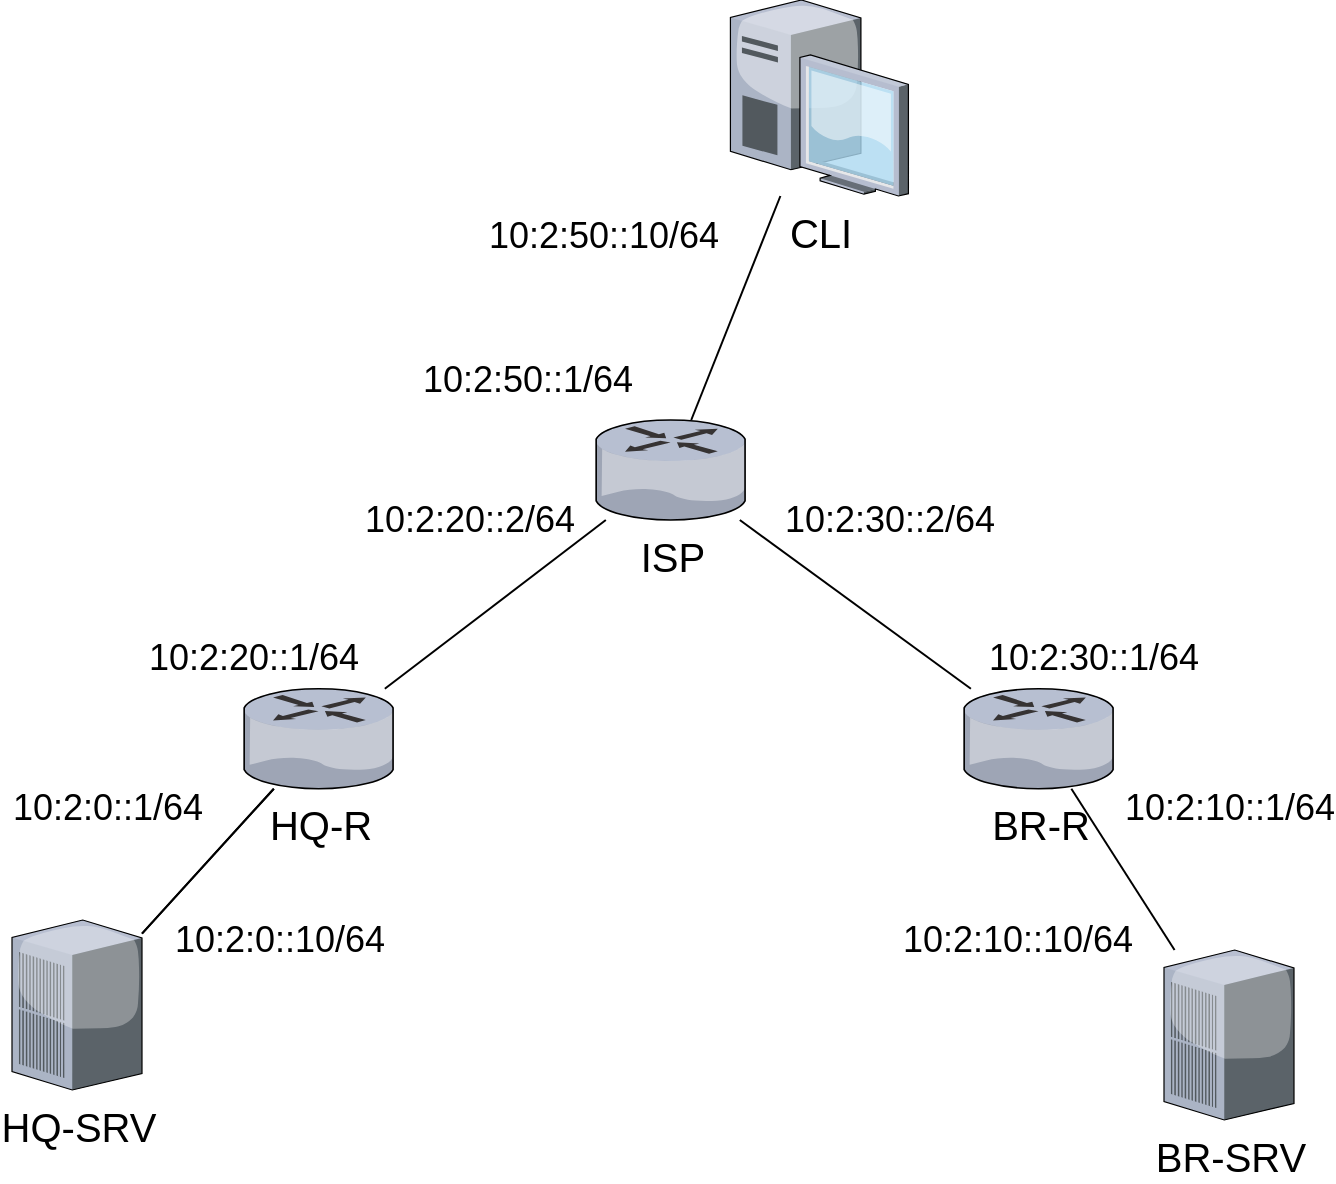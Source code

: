 <mxfile version="22.0.3" type="device" pages="2">
  <diagram name="L3_ipv4" id="QHI2wG_SmAjSJa1uvpb2">
    <mxGraphModel dx="780" dy="1648" grid="1" gridSize="10" guides="1" tooltips="1" connect="1" arrows="1" fold="1" page="1" pageScale="1" pageWidth="827" pageHeight="1169" math="0" shadow="0">
      <root>
        <mxCell id="0" />
        <mxCell id="1" parent="0" />
        <mxCell id="QvThEOlUofjryzmRIjSC-2" value="&lt;font style=&quot;font-size: 20px;&quot;&gt;HQ-R&lt;/font&gt;" style="verticalLabelPosition=bottom;sketch=0;aspect=fixed;html=1;verticalAlign=top;strokeColor=none;align=center;outlineConnect=0;shape=mxgraph.citrix.router;" parent="1" vertex="1">
          <mxGeometry x="200" y="304.38" width="75.34" height="50" as="geometry" />
        </mxCell>
        <mxCell id="QvThEOlUofjryzmRIjSC-3" value="&lt;font style=&quot;font-size: 20px;&quot;&gt;BR-R&lt;/font&gt;" style="verticalLabelPosition=bottom;sketch=0;aspect=fixed;html=1;verticalAlign=top;strokeColor=none;align=center;outlineConnect=0;shape=mxgraph.citrix.router;" parent="1" vertex="1">
          <mxGeometry x="560" y="304.38" width="75.34" height="50" as="geometry" />
        </mxCell>
        <mxCell id="QvThEOlUofjryzmRIjSC-4" value="&lt;span style=&quot;font-size: 20px;&quot;&gt;ISP&lt;/span&gt;" style="verticalLabelPosition=bottom;sketch=0;aspect=fixed;html=1;verticalAlign=top;strokeColor=none;align=center;outlineConnect=0;shape=mxgraph.citrix.router;" parent="1" vertex="1">
          <mxGeometry x="376" y="170" width="75.34" height="50" as="geometry" />
        </mxCell>
        <mxCell id="QvThEOlUofjryzmRIjSC-5" value="" style="endArrow=none;html=1;rounded=0;" parent="1" source="QvThEOlUofjryzmRIjSC-2" target="QvThEOlUofjryzmRIjSC-4" edge="1">
          <mxGeometry width="50" height="50" relative="1" as="geometry">
            <mxPoint x="240" y="320" as="sourcePoint" />
            <mxPoint x="290" y="270" as="targetPoint" />
          </mxGeometry>
        </mxCell>
        <mxCell id="QvThEOlUofjryzmRIjSC-6" value="" style="endArrow=none;html=1;rounded=0;" parent="1" source="QvThEOlUofjryzmRIjSC-4" target="QvThEOlUofjryzmRIjSC-3" edge="1">
          <mxGeometry width="50" height="50" relative="1" as="geometry">
            <mxPoint x="214" y="400" as="sourcePoint" />
            <mxPoint x="397" y="230" as="targetPoint" />
          </mxGeometry>
        </mxCell>
        <mxCell id="QvThEOlUofjryzmRIjSC-7" value="&lt;font style=&quot;font-size: 20px;&quot;&gt;CLI&lt;/font&gt;" style="verticalLabelPosition=bottom;sketch=0;aspect=fixed;html=1;verticalAlign=top;strokeColor=none;align=center;outlineConnect=0;shape=mxgraph.citrix.desktop;" parent="1" vertex="1">
          <mxGeometry x="443.21" y="-40" width="89" height="98" as="geometry" />
        </mxCell>
        <mxCell id="QvThEOlUofjryzmRIjSC-8" value="" style="endArrow=none;html=1;rounded=0;" parent="1" source="QvThEOlUofjryzmRIjSC-4" target="QvThEOlUofjryzmRIjSC-7" edge="1">
          <mxGeometry width="50" height="50" relative="1" as="geometry">
            <mxPoint x="214" y="400" as="sourcePoint" />
            <mxPoint x="400" y="60" as="targetPoint" />
          </mxGeometry>
        </mxCell>
        <mxCell id="QvThEOlUofjryzmRIjSC-9" value="&lt;font style=&quot;font-size: 20px;&quot;&gt;HQ-SRV&lt;/font&gt;" style="verticalLabelPosition=bottom;sketch=0;aspect=fixed;html=1;verticalAlign=top;strokeColor=none;align=center;outlineConnect=0;shape=mxgraph.citrix.pbx_server;" parent="1" vertex="1">
          <mxGeometry x="84" y="420" width="65" height="85" as="geometry" />
        </mxCell>
        <mxCell id="QvThEOlUofjryzmRIjSC-10" value="&lt;font style=&quot;font-size: 20px;&quot;&gt;BR-SRV&lt;/font&gt;" style="verticalLabelPosition=bottom;sketch=0;aspect=fixed;html=1;verticalAlign=top;strokeColor=none;align=center;outlineConnect=0;shape=mxgraph.citrix.pbx_server;" parent="1" vertex="1">
          <mxGeometry x="660" y="435" width="65" height="85" as="geometry" />
        </mxCell>
        <mxCell id="QvThEOlUofjryzmRIjSC-11" value="" style="endArrow=none;html=1;rounded=0;" parent="1" source="QvThEOlUofjryzmRIjSC-2" target="QvThEOlUofjryzmRIjSC-9" edge="1">
          <mxGeometry width="50" height="50" relative="1" as="geometry">
            <mxPoint x="214" y="314.38" as="sourcePoint" />
            <mxPoint x="397" y="144.38" as="targetPoint" />
          </mxGeometry>
        </mxCell>
        <mxCell id="QvThEOlUofjryzmRIjSC-12" value="" style="endArrow=none;html=1;rounded=0;" parent="1" source="QvThEOlUofjryzmRIjSC-2" target="QvThEOlUofjryzmRIjSC-9" edge="1">
          <mxGeometry width="50" height="50" relative="1" as="geometry">
            <mxPoint x="214" y="314.38" as="sourcePoint" />
            <mxPoint x="397" y="144.38" as="targetPoint" />
          </mxGeometry>
        </mxCell>
        <mxCell id="QvThEOlUofjryzmRIjSC-13" value="" style="endArrow=none;html=1;rounded=0;" parent="1" source="QvThEOlUofjryzmRIjSC-3" target="QvThEOlUofjryzmRIjSC-10" edge="1">
          <mxGeometry width="50" height="50" relative="1" as="geometry">
            <mxPoint x="227" y="364.38" as="sourcePoint" />
            <mxPoint x="135" y="477.38" as="targetPoint" />
          </mxGeometry>
        </mxCell>
        <mxCell id="dgzciGz6ZibT8Qy9OI75-1" value="&lt;font style=&quot;font-size: 18px;&quot;&gt;10:2:50::10/64&lt;/font&gt;" style="text;html=1;align=center;verticalAlign=middle;whiteSpace=wrap;rounded=0;" parent="1" vertex="1">
          <mxGeometry x="320" y="68" width="120" height="20" as="geometry" />
        </mxCell>
        <mxCell id="dgzciGz6ZibT8Qy9OI75-2" value="&lt;font style=&quot;font-size: 18px;&quot;&gt;10:2:50::1/64&lt;/font&gt;" style="text;html=1;align=center;verticalAlign=middle;whiteSpace=wrap;rounded=0;" parent="1" vertex="1">
          <mxGeometry x="282.13" y="140" width="120" height="20" as="geometry" />
        </mxCell>
        <mxCell id="dgzciGz6ZibT8Qy9OI75-3" value="&lt;font style=&quot;font-size: 18px;&quot;&gt;10:2:20::2/64&lt;/font&gt;" style="text;html=1;align=center;verticalAlign=middle;whiteSpace=wrap;rounded=0;" parent="1" vertex="1">
          <mxGeometry x="270" y="210" width="86" height="20" as="geometry" />
        </mxCell>
        <mxCell id="dgzciGz6ZibT8Qy9OI75-4" value="&lt;font style=&quot;font-size: 18px;&quot;&gt;10:2:20::1/64&lt;/font&gt;" style="text;html=1;align=center;verticalAlign=middle;whiteSpace=wrap;rounded=0;" parent="1" vertex="1">
          <mxGeometry x="160" y="279.38" width="90" height="20" as="geometry" />
        </mxCell>
        <mxCell id="dgzciGz6ZibT8Qy9OI75-5" value="&lt;font style=&quot;font-size: 18px;&quot;&gt;10:2:0::1/64&lt;br&gt;&lt;/font&gt;" style="text;html=1;align=center;verticalAlign=middle;whiteSpace=wrap;rounded=0;" parent="1" vertex="1">
          <mxGeometry x="84" y="354.38" width="96" height="20" as="geometry" />
        </mxCell>
        <mxCell id="dgzciGz6ZibT8Qy9OI75-6" value="&lt;font style=&quot;font-size: 18px;&quot;&gt;10:2:0::10/64&lt;/font&gt;" style="text;html=1;align=center;verticalAlign=middle;whiteSpace=wrap;rounded=0;" parent="1" vertex="1">
          <mxGeometry x="170" y="420" width="96" height="20" as="geometry" />
        </mxCell>
        <mxCell id="dgzciGz6ZibT8Qy9OI75-10" value="&lt;font style=&quot;font-size: 18px;&quot;&gt;10:2:30::2/64&lt;br&gt;&lt;/font&gt;" style="text;html=1;align=center;verticalAlign=middle;whiteSpace=wrap;rounded=0;" parent="1" vertex="1">
          <mxGeometry x="480.0" y="210" width="86" height="20" as="geometry" />
        </mxCell>
        <mxCell id="dgzciGz6ZibT8Qy9OI75-11" value="&lt;font style=&quot;font-size: 18px;&quot;&gt;10:2:30::1/64&lt;/font&gt;" style="text;html=1;align=center;verticalAlign=middle;whiteSpace=wrap;rounded=0;" parent="1" vertex="1">
          <mxGeometry x="580" y="279.38" width="90" height="20" as="geometry" />
        </mxCell>
        <mxCell id="dgzciGz6ZibT8Qy9OI75-12" value="&lt;font style=&quot;font-size: 18px;&quot;&gt;10:2:10::1/64&lt;/font&gt;" style="text;html=1;align=center;verticalAlign=middle;whiteSpace=wrap;rounded=0;" parent="1" vertex="1">
          <mxGeometry x="644.5" y="354.38" width="96" height="20" as="geometry" />
        </mxCell>
        <mxCell id="dgzciGz6ZibT8Qy9OI75-13" value="&lt;font style=&quot;font-size: 18px;&quot;&gt;10:2:10::10/64&lt;/font&gt;" style="text;html=1;align=center;verticalAlign=middle;whiteSpace=wrap;rounded=0;" parent="1" vertex="1">
          <mxGeometry x="539.34" y="420" width="96" height="20" as="geometry" />
        </mxCell>
      </root>
    </mxGraphModel>
  </diagram>
  <diagram name="L3_ipv6" id="WInyPKgaJW02d_bA8IZO">
    <mxGraphModel dx="712" dy="2004" grid="1" gridSize="10" guides="1" tooltips="1" connect="1" arrows="1" fold="1" page="1" pageScale="1" pageWidth="827" pageHeight="1169" math="0" shadow="0">
      <root>
        <mxCell id="1QlARo2vQX_YOkjekLif-0" />
        <mxCell id="1QlARo2vQX_YOkjekLif-1" parent="1QlARo2vQX_YOkjekLif-0" />
        <mxCell id="1QlARo2vQX_YOkjekLif-2" value="&lt;font style=&quot;font-size: 20px;&quot;&gt;HQ-R&lt;/font&gt;" style="verticalLabelPosition=bottom;sketch=0;aspect=fixed;html=1;verticalAlign=top;strokeColor=none;align=center;outlineConnect=0;shape=mxgraph.citrix.router;" vertex="1" parent="1QlARo2vQX_YOkjekLif-1">
          <mxGeometry x="200" y="304.38" width="75.34" height="50" as="geometry" />
        </mxCell>
        <mxCell id="1QlARo2vQX_YOkjekLif-3" value="&lt;font style=&quot;font-size: 20px;&quot;&gt;BR-R&lt;/font&gt;" style="verticalLabelPosition=bottom;sketch=0;aspect=fixed;html=1;verticalAlign=top;strokeColor=none;align=center;outlineConnect=0;shape=mxgraph.citrix.router;" vertex="1" parent="1QlARo2vQX_YOkjekLif-1">
          <mxGeometry x="560" y="304.38" width="75.34" height="50" as="geometry" />
        </mxCell>
        <mxCell id="1QlARo2vQX_YOkjekLif-4" value="&lt;span style=&quot;font-size: 20px;&quot;&gt;ISP&lt;/span&gt;" style="verticalLabelPosition=bottom;sketch=0;aspect=fixed;html=1;verticalAlign=top;strokeColor=none;align=center;outlineConnect=0;shape=mxgraph.citrix.router;" vertex="1" parent="1QlARo2vQX_YOkjekLif-1">
          <mxGeometry x="376" y="170" width="75.34" height="50" as="geometry" />
        </mxCell>
        <mxCell id="1QlARo2vQX_YOkjekLif-5" value="" style="endArrow=none;html=1;rounded=0;" edge="1" parent="1QlARo2vQX_YOkjekLif-1" source="1QlARo2vQX_YOkjekLif-2" target="1QlARo2vQX_YOkjekLif-4">
          <mxGeometry width="50" height="50" relative="1" as="geometry">
            <mxPoint x="240" y="320" as="sourcePoint" />
            <mxPoint x="290" y="270" as="targetPoint" />
          </mxGeometry>
        </mxCell>
        <mxCell id="1QlARo2vQX_YOkjekLif-6" value="" style="endArrow=none;html=1;rounded=0;" edge="1" parent="1QlARo2vQX_YOkjekLif-1" source="1QlARo2vQX_YOkjekLif-4" target="1QlARo2vQX_YOkjekLif-3">
          <mxGeometry width="50" height="50" relative="1" as="geometry">
            <mxPoint x="214" y="400" as="sourcePoint" />
            <mxPoint x="397" y="230" as="targetPoint" />
          </mxGeometry>
        </mxCell>
        <mxCell id="1QlARo2vQX_YOkjekLif-7" value="&lt;font style=&quot;font-size: 20px;&quot;&gt;CLI&lt;/font&gt;" style="verticalLabelPosition=bottom;sketch=0;aspect=fixed;html=1;verticalAlign=top;strokeColor=none;align=center;outlineConnect=0;shape=mxgraph.citrix.desktop;" vertex="1" parent="1QlARo2vQX_YOkjekLif-1">
          <mxGeometry x="369" y="-30" width="89" height="98" as="geometry" />
        </mxCell>
        <mxCell id="1QlARo2vQX_YOkjekLif-8" value="" style="endArrow=none;html=1;rounded=0;" edge="1" parent="1QlARo2vQX_YOkjekLif-1" source="1QlARo2vQX_YOkjekLif-4" target="1QlARo2vQX_YOkjekLif-7">
          <mxGeometry width="50" height="50" relative="1" as="geometry">
            <mxPoint x="214" y="400" as="sourcePoint" />
            <mxPoint x="397" y="230" as="targetPoint" />
          </mxGeometry>
        </mxCell>
        <mxCell id="1QlARo2vQX_YOkjekLif-9" value="&lt;font style=&quot;font-size: 20px;&quot;&gt;HQ-SRV&lt;/font&gt;" style="verticalLabelPosition=bottom;sketch=0;aspect=fixed;html=1;verticalAlign=top;strokeColor=none;align=center;outlineConnect=0;shape=mxgraph.citrix.pbx_server;" vertex="1" parent="1QlARo2vQX_YOkjekLif-1">
          <mxGeometry x="84" y="420" width="65" height="85" as="geometry" />
        </mxCell>
        <mxCell id="1QlARo2vQX_YOkjekLif-10" value="&lt;font style=&quot;font-size: 20px;&quot;&gt;BR-SRV&lt;/font&gt;" style="verticalLabelPosition=bottom;sketch=0;aspect=fixed;html=1;verticalAlign=top;strokeColor=none;align=center;outlineConnect=0;shape=mxgraph.citrix.pbx_server;" vertex="1" parent="1QlARo2vQX_YOkjekLif-1">
          <mxGeometry x="660" y="435" width="65" height="85" as="geometry" />
        </mxCell>
        <mxCell id="1QlARo2vQX_YOkjekLif-11" value="" style="endArrow=none;html=1;rounded=0;" edge="1" parent="1QlARo2vQX_YOkjekLif-1" source="1QlARo2vQX_YOkjekLif-2" target="1QlARo2vQX_YOkjekLif-9">
          <mxGeometry width="50" height="50" relative="1" as="geometry">
            <mxPoint x="214" y="314.38" as="sourcePoint" />
            <mxPoint x="397" y="144.38" as="targetPoint" />
          </mxGeometry>
        </mxCell>
        <mxCell id="1QlARo2vQX_YOkjekLif-12" value="" style="endArrow=none;html=1;rounded=0;" edge="1" parent="1QlARo2vQX_YOkjekLif-1" source="1QlARo2vQX_YOkjekLif-2" target="1QlARo2vQX_YOkjekLif-9">
          <mxGeometry width="50" height="50" relative="1" as="geometry">
            <mxPoint x="214" y="314.38" as="sourcePoint" />
            <mxPoint x="397" y="144.38" as="targetPoint" />
          </mxGeometry>
        </mxCell>
        <mxCell id="1QlARo2vQX_YOkjekLif-13" value="" style="endArrow=none;html=1;rounded=0;" edge="1" parent="1QlARo2vQX_YOkjekLif-1" source="1QlARo2vQX_YOkjekLif-3" target="1QlARo2vQX_YOkjekLif-10">
          <mxGeometry width="50" height="50" relative="1" as="geometry">
            <mxPoint x="227" y="364.38" as="sourcePoint" />
            <mxPoint x="135" y="477.38" as="targetPoint" />
          </mxGeometry>
        </mxCell>
        <mxCell id="1QlARo2vQX_YOkjekLif-14" value="" style="shape=cylinder3;whiteSpace=wrap;html=1;boundedLbl=1;backgroundOutline=1;size=5.621;rotation=90;" vertex="1" parent="1QlARo2vQX_YOkjekLif-1">
          <mxGeometry x="395.34" y="190" width="47.87" height="278.75" as="geometry" />
        </mxCell>
        <mxCell id="1QlARo2vQX_YOkjekLif-15" value="&lt;span style=&quot;font-size: 18px;&quot;&gt;192:168::5/64&lt;/span&gt;" style="text;html=1;align=center;verticalAlign=middle;whiteSpace=wrap;rounded=0;" vertex="1" parent="1QlARo2vQX_YOkjekLif-1">
          <mxGeometry x="275.34" y="68" width="120" height="20" as="geometry" />
        </mxCell>
        <mxCell id="1QlARo2vQX_YOkjekLif-16" value="&lt;span style=&quot;font-size: 18px;&quot;&gt;192:168::1/64&lt;/span&gt;" style="text;html=1;align=center;verticalAlign=middle;whiteSpace=wrap;rounded=0;" vertex="1" parent="1QlARo2vQX_YOkjekLif-1">
          <mxGeometry x="282.13" y="140" width="120" height="20" as="geometry" />
        </mxCell>
        <mxCell id="1QlARo2vQX_YOkjekLif-17" value="&lt;font style=&quot;font-size: 18px;&quot;&gt;2::1/126&lt;/font&gt;" style="text;html=1;align=center;verticalAlign=middle;whiteSpace=wrap;rounded=0;" vertex="1" parent="1QlARo2vQX_YOkjekLif-1">
          <mxGeometry x="300" y="210" width="76" height="20" as="geometry" />
        </mxCell>
        <mxCell id="1QlARo2vQX_YOkjekLif-18" value="&lt;font style=&quot;font-size: 18px;&quot;&gt;2::2/126&lt;/font&gt;" style="text;html=1;align=center;verticalAlign=middle;whiteSpace=wrap;rounded=0;" vertex="1" parent="1QlARo2vQX_YOkjekLif-1">
          <mxGeometry x="200" y="279.38" width="74.66" height="20" as="geometry" />
        </mxCell>
        <mxCell id="1QlARo2vQX_YOkjekLif-19" value="&lt;span style=&quot;font-size: 18px;&quot;&gt;20::1/122&lt;/span&gt;" style="text;html=1;align=center;verticalAlign=middle;whiteSpace=wrap;rounded=0;" vertex="1" parent="1QlARo2vQX_YOkjekLif-1">
          <mxGeometry x="110" y="348.38" width="96" height="20" as="geometry" />
        </mxCell>
        <mxCell id="1QlARo2vQX_YOkjekLif-20" value="&lt;font style=&quot;font-size: 18px;&quot;&gt;20.0.0.2/26&lt;/font&gt;" style="text;html=1;align=center;verticalAlign=middle;whiteSpace=wrap;rounded=0;" vertex="1" parent="1QlARo2vQX_YOkjekLif-1">
          <mxGeometry x="154" y="420" width="96" height="20" as="geometry" />
        </mxCell>
        <mxCell id="1QlARo2vQX_YOkjekLif-21" value="&lt;font style=&quot;font-size: 18px;&quot;&gt;9:9:9::2/64&lt;/font&gt;" style="text;html=1;align=center;verticalAlign=middle;whiteSpace=wrap;rounded=0;" vertex="1" parent="1QlARo2vQX_YOkjekLif-1">
          <mxGeometry x="280" y="319.38" width="96" height="20" as="geometry" />
        </mxCell>
        <mxCell id="1QlARo2vQX_YOkjekLif-22" value="&lt;span style=&quot;font-size: 18px;&quot;&gt;9:9:9::1/64&lt;/span&gt;" style="text;html=1;align=center;verticalAlign=middle;whiteSpace=wrap;rounded=0;" vertex="1" parent="1QlARo2vQX_YOkjekLif-1">
          <mxGeometry x="451.34" y="319.38" width="96" height="20" as="geometry" />
        </mxCell>
        <mxCell id="1QlARo2vQX_YOkjekLif-23" value="&lt;font color=&quot;#00cc00&quot; style=&quot;font-size: 18px;&quot;&gt;WireGuard&lt;/font&gt;" style="text;html=1;align=center;verticalAlign=middle;whiteSpace=wrap;rounded=0;" vertex="1" parent="1QlARo2vQX_YOkjekLif-1">
          <mxGeometry x="368" y="284.38" width="90" height="20" as="geometry" />
        </mxCell>
        <mxCell id="1QlARo2vQX_YOkjekLif-24" value="&lt;span style=&quot;font-size: 18px;&quot;&gt;1::1/126&lt;/span&gt;" style="text;html=1;align=center;verticalAlign=middle;whiteSpace=wrap;rounded=0;" vertex="1" parent="1QlARo2vQX_YOkjekLif-1">
          <mxGeometry x="451.34" y="210" width="86" height="20" as="geometry" />
        </mxCell>
        <mxCell id="1QlARo2vQX_YOkjekLif-25" value="&lt;font style=&quot;font-size: 18px;&quot;&gt;1::2/126&lt;/font&gt;" style="text;html=1;align=center;verticalAlign=middle;whiteSpace=wrap;rounded=0;" vertex="1" parent="1QlARo2vQX_YOkjekLif-1">
          <mxGeometry x="580" y="279.38" width="70" height="20" as="geometry" />
        </mxCell>
        <mxCell id="1QlARo2vQX_YOkjekLif-26" value="&lt;font style=&quot;font-size: 18px;&quot;&gt;10.0.0.1/28&lt;/font&gt;" style="text;html=1;align=center;verticalAlign=middle;whiteSpace=wrap;rounded=0;" vertex="1" parent="1QlARo2vQX_YOkjekLif-1">
          <mxGeometry x="630" y="354.38" width="96" height="20" as="geometry" />
        </mxCell>
        <mxCell id="1QlARo2vQX_YOkjekLif-27" value="&lt;font style=&quot;font-size: 18px;&quot;&gt;10.0.0.2/28&lt;/font&gt;" style="text;html=1;align=center;verticalAlign=middle;whiteSpace=wrap;rounded=0;" vertex="1" parent="1QlARo2vQX_YOkjekLif-1">
          <mxGeometry x="554" y="420" width="96" height="20" as="geometry" />
        </mxCell>
      </root>
    </mxGraphModel>
  </diagram>
</mxfile>
